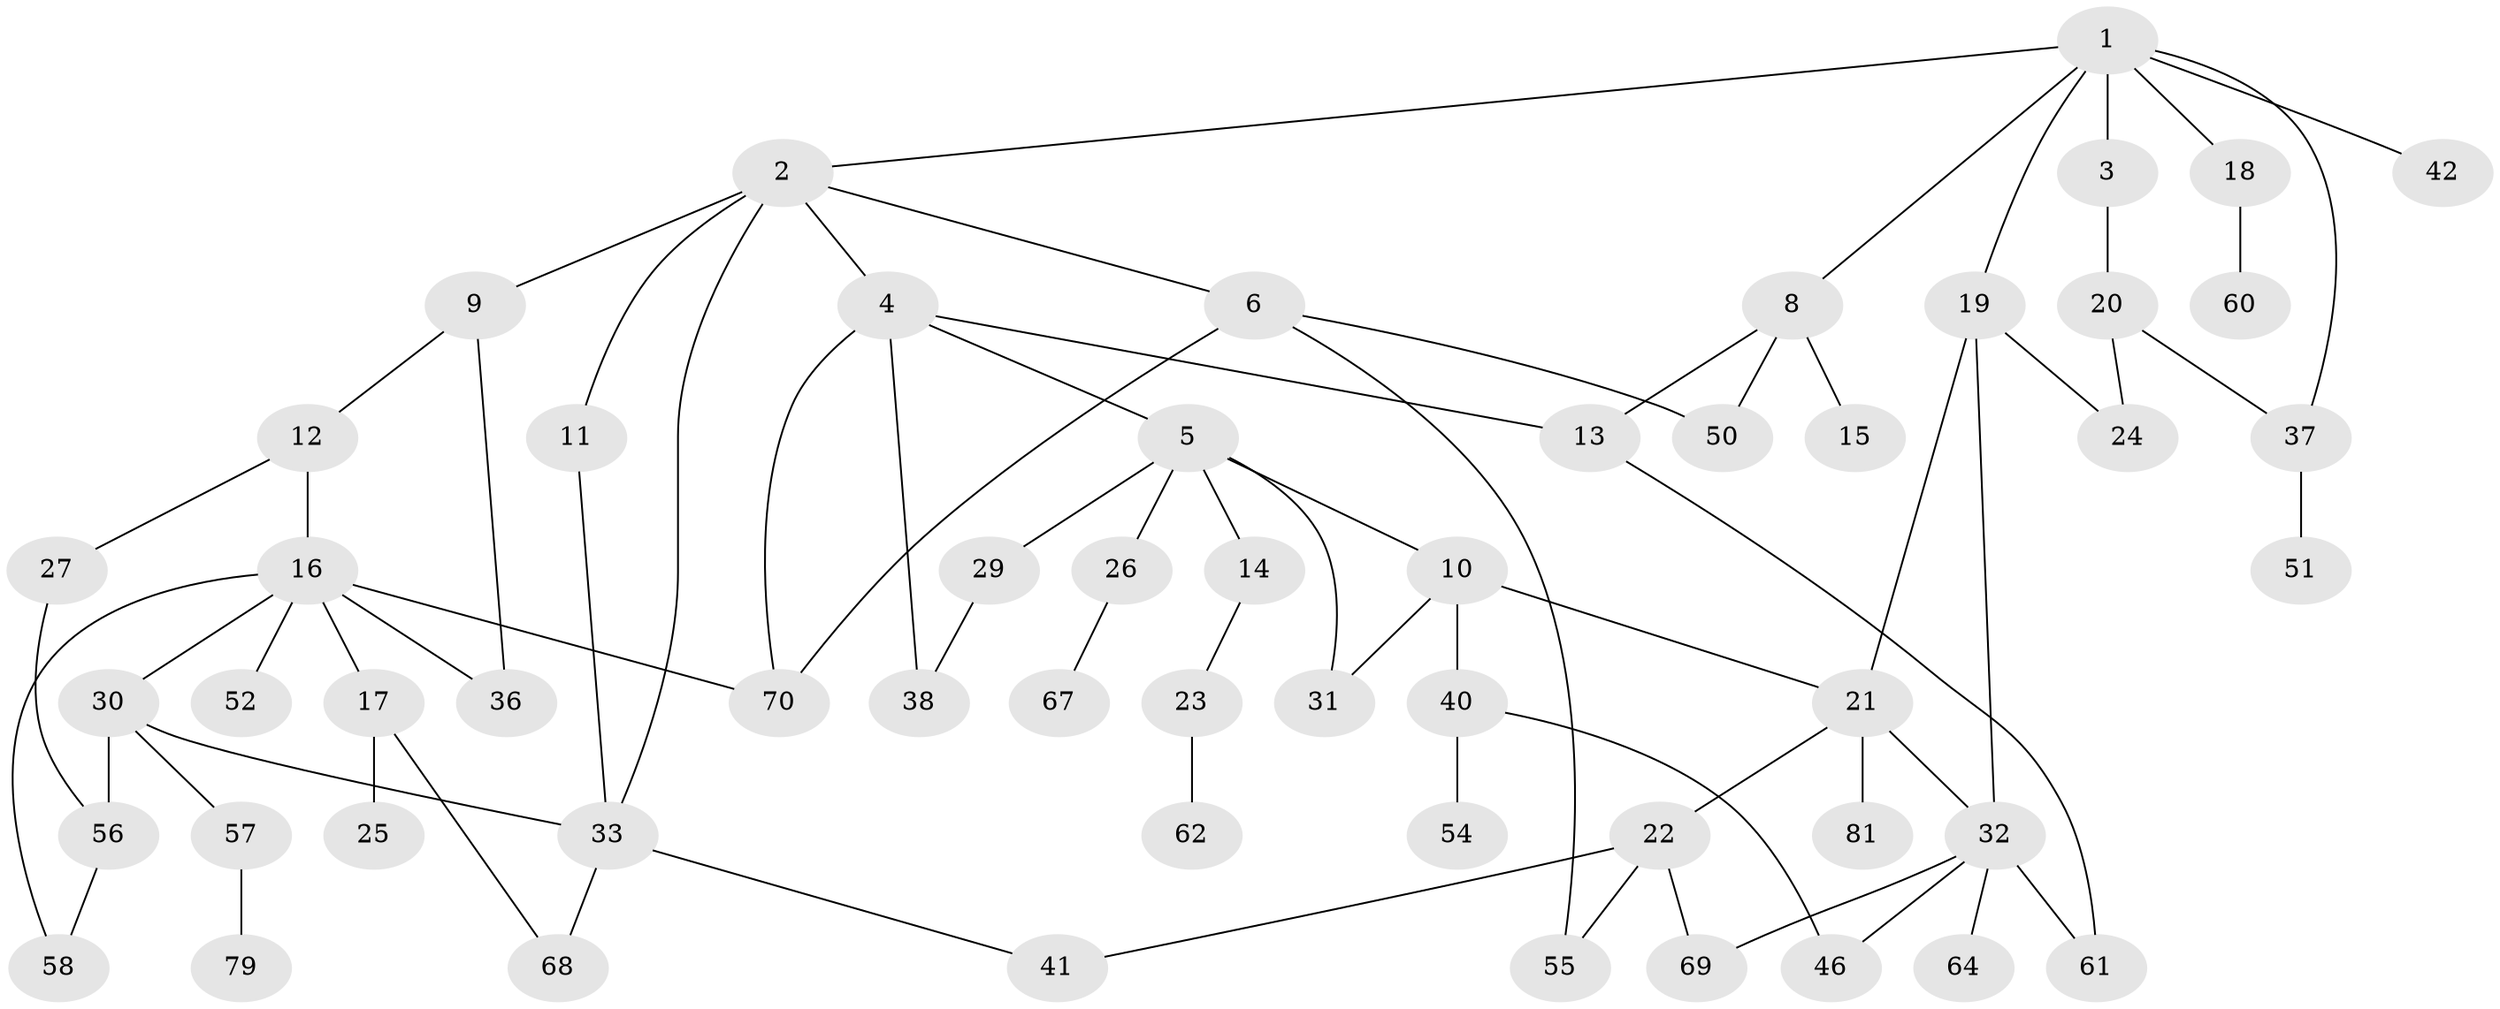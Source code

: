 // original degree distribution, {7: 0.024691358024691357, 6: 0.012345679012345678, 3: 0.20987654320987653, 5: 0.07407407407407407, 4: 0.08641975308641975, 2: 0.3333333333333333, 1: 0.25925925925925924}
// Generated by graph-tools (version 1.1) at 2025/16/03/04/25 18:16:59]
// undirected, 56 vertices, 76 edges
graph export_dot {
graph [start="1"]
  node [color=gray90,style=filled];
  1;
  2;
  3;
  4;
  5 [super="+7"];
  6;
  8;
  9;
  10;
  11 [super="+34"];
  12;
  13 [super="+35+75"];
  14;
  15;
  16;
  17;
  18 [super="+43"];
  19 [super="+72"];
  20 [super="+49"];
  21 [super="+28"];
  22;
  23;
  24;
  25 [super="+63"];
  26;
  27 [super="+74+39"];
  29;
  30;
  31 [super="+71"];
  32 [super="+45"];
  33 [super="+76+77"];
  36 [super="+47"];
  37 [super="+44"];
  38;
  40;
  41;
  42 [super="+48"];
  46;
  50 [super="+59"];
  51;
  52;
  54;
  55;
  56;
  57;
  58;
  60;
  61;
  62;
  64;
  67;
  68;
  69;
  70 [super="+73"];
  79;
  81;
  1 -- 2;
  1 -- 3;
  1 -- 8;
  1 -- 18;
  1 -- 19;
  1 -- 37;
  1 -- 42;
  2 -- 4;
  2 -- 6;
  2 -- 9;
  2 -- 11;
  2 -- 33;
  3 -- 20 [weight=2];
  4 -- 5;
  4 -- 13;
  4 -- 38;
  4 -- 70;
  5 -- 14;
  5 -- 29;
  5 -- 31;
  5 -- 10;
  5 -- 26;
  6 -- 70;
  6 -- 55;
  6 -- 50;
  8 -- 15;
  8 -- 50;
  8 -- 13;
  9 -- 12;
  9 -- 36;
  10 -- 21;
  10 -- 40;
  10 -- 31;
  11 -- 33;
  12 -- 16;
  12 -- 27;
  13 -- 61;
  14 -- 23;
  16 -- 17;
  16 -- 30;
  16 -- 36;
  16 -- 52;
  16 -- 58;
  16 -- 70;
  17 -- 25;
  17 -- 68;
  18 -- 60;
  19 -- 24;
  19 -- 32;
  19 -- 21;
  20 -- 24;
  20 -- 37;
  21 -- 22;
  21 -- 81;
  21 -- 32;
  22 -- 41;
  22 -- 55;
  22 -- 69;
  23 -- 62;
  26 -- 67;
  27 -- 56;
  29 -- 38;
  30 -- 33;
  30 -- 56;
  30 -- 57;
  32 -- 64;
  32 -- 69;
  32 -- 61;
  32 -- 46;
  33 -- 68;
  33 -- 41;
  37 -- 51;
  40 -- 46;
  40 -- 54;
  56 -- 58;
  57 -- 79;
}
